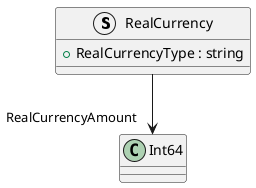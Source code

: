 @startuml
struct RealCurrency {
    + RealCurrencyType : string
}
RealCurrency --> "RealCurrencyAmount" Int64
@enduml
